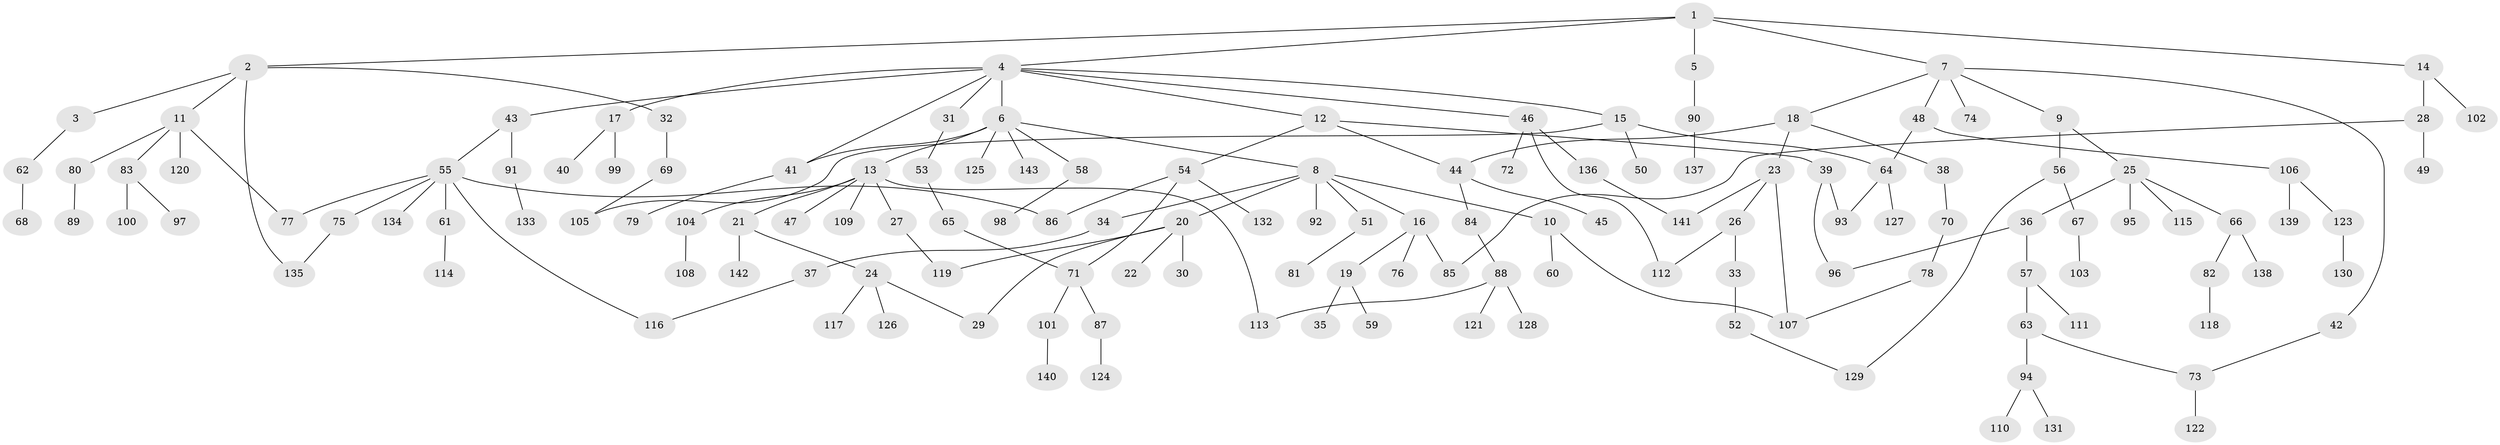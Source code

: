 // coarse degree distribution, {9: 0.00980392156862745, 5: 0.029411764705882353, 2: 0.3333333333333333, 10: 0.00980392156862745, 12: 0.00980392156862745, 3: 0.10784313725490197, 4: 0.0784313725490196, 6: 0.0196078431372549, 7: 0.0196078431372549, 1: 0.38235294117647056}
// Generated by graph-tools (version 1.1) at 2025/23/03/03/25 07:23:34]
// undirected, 143 vertices, 163 edges
graph export_dot {
graph [start="1"]
  node [color=gray90,style=filled];
  1;
  2;
  3;
  4;
  5;
  6;
  7;
  8;
  9;
  10;
  11;
  12;
  13;
  14;
  15;
  16;
  17;
  18;
  19;
  20;
  21;
  22;
  23;
  24;
  25;
  26;
  27;
  28;
  29;
  30;
  31;
  32;
  33;
  34;
  35;
  36;
  37;
  38;
  39;
  40;
  41;
  42;
  43;
  44;
  45;
  46;
  47;
  48;
  49;
  50;
  51;
  52;
  53;
  54;
  55;
  56;
  57;
  58;
  59;
  60;
  61;
  62;
  63;
  64;
  65;
  66;
  67;
  68;
  69;
  70;
  71;
  72;
  73;
  74;
  75;
  76;
  77;
  78;
  79;
  80;
  81;
  82;
  83;
  84;
  85;
  86;
  87;
  88;
  89;
  90;
  91;
  92;
  93;
  94;
  95;
  96;
  97;
  98;
  99;
  100;
  101;
  102;
  103;
  104;
  105;
  106;
  107;
  108;
  109;
  110;
  111;
  112;
  113;
  114;
  115;
  116;
  117;
  118;
  119;
  120;
  121;
  122;
  123;
  124;
  125;
  126;
  127;
  128;
  129;
  130;
  131;
  132;
  133;
  134;
  135;
  136;
  137;
  138;
  139;
  140;
  141;
  142;
  143;
  1 -- 2;
  1 -- 4;
  1 -- 5;
  1 -- 7;
  1 -- 14;
  2 -- 3;
  2 -- 11;
  2 -- 32;
  2 -- 135;
  3 -- 62;
  4 -- 6;
  4 -- 12;
  4 -- 15;
  4 -- 17;
  4 -- 31;
  4 -- 41;
  4 -- 43;
  4 -- 46;
  5 -- 90;
  6 -- 8;
  6 -- 13;
  6 -- 58;
  6 -- 125;
  6 -- 143;
  6 -- 41;
  7 -- 9;
  7 -- 18;
  7 -- 42;
  7 -- 48;
  7 -- 74;
  8 -- 10;
  8 -- 16;
  8 -- 20;
  8 -- 34;
  8 -- 51;
  8 -- 92;
  9 -- 25;
  9 -- 56;
  10 -- 60;
  10 -- 107;
  11 -- 80;
  11 -- 83;
  11 -- 120;
  11 -- 77;
  12 -- 39;
  12 -- 44;
  12 -- 54;
  13 -- 21;
  13 -- 27;
  13 -- 47;
  13 -- 104;
  13 -- 109;
  13 -- 113;
  14 -- 28;
  14 -- 102;
  15 -- 50;
  15 -- 64;
  15 -- 105;
  16 -- 19;
  16 -- 76;
  16 -- 85;
  17 -- 40;
  17 -- 99;
  18 -- 23;
  18 -- 38;
  18 -- 44;
  19 -- 35;
  19 -- 59;
  20 -- 22;
  20 -- 30;
  20 -- 119;
  20 -- 29;
  21 -- 24;
  21 -- 142;
  23 -- 26;
  23 -- 141;
  23 -- 107;
  24 -- 29;
  24 -- 117;
  24 -- 126;
  25 -- 36;
  25 -- 66;
  25 -- 95;
  25 -- 115;
  26 -- 33;
  26 -- 112;
  27 -- 119;
  28 -- 49;
  28 -- 85;
  31 -- 53;
  32 -- 69;
  33 -- 52;
  34 -- 37;
  36 -- 57;
  36 -- 96;
  37 -- 116;
  38 -- 70;
  39 -- 93;
  39 -- 96;
  41 -- 79;
  42 -- 73;
  43 -- 55;
  43 -- 91;
  44 -- 45;
  44 -- 84;
  46 -- 72;
  46 -- 112;
  46 -- 136;
  48 -- 106;
  48 -- 64;
  51 -- 81;
  52 -- 129;
  53 -- 65;
  54 -- 71;
  54 -- 86;
  54 -- 132;
  55 -- 61;
  55 -- 75;
  55 -- 77;
  55 -- 134;
  55 -- 86;
  55 -- 116;
  56 -- 67;
  56 -- 129;
  57 -- 63;
  57 -- 111;
  58 -- 98;
  61 -- 114;
  62 -- 68;
  63 -- 94;
  63 -- 73;
  64 -- 127;
  64 -- 93;
  65 -- 71;
  66 -- 82;
  66 -- 138;
  67 -- 103;
  69 -- 105;
  70 -- 78;
  71 -- 87;
  71 -- 101;
  73 -- 122;
  75 -- 135;
  78 -- 107;
  80 -- 89;
  82 -- 118;
  83 -- 97;
  83 -- 100;
  84 -- 88;
  87 -- 124;
  88 -- 121;
  88 -- 128;
  88 -- 113;
  90 -- 137;
  91 -- 133;
  94 -- 110;
  94 -- 131;
  101 -- 140;
  104 -- 108;
  106 -- 123;
  106 -- 139;
  123 -- 130;
  136 -- 141;
}
